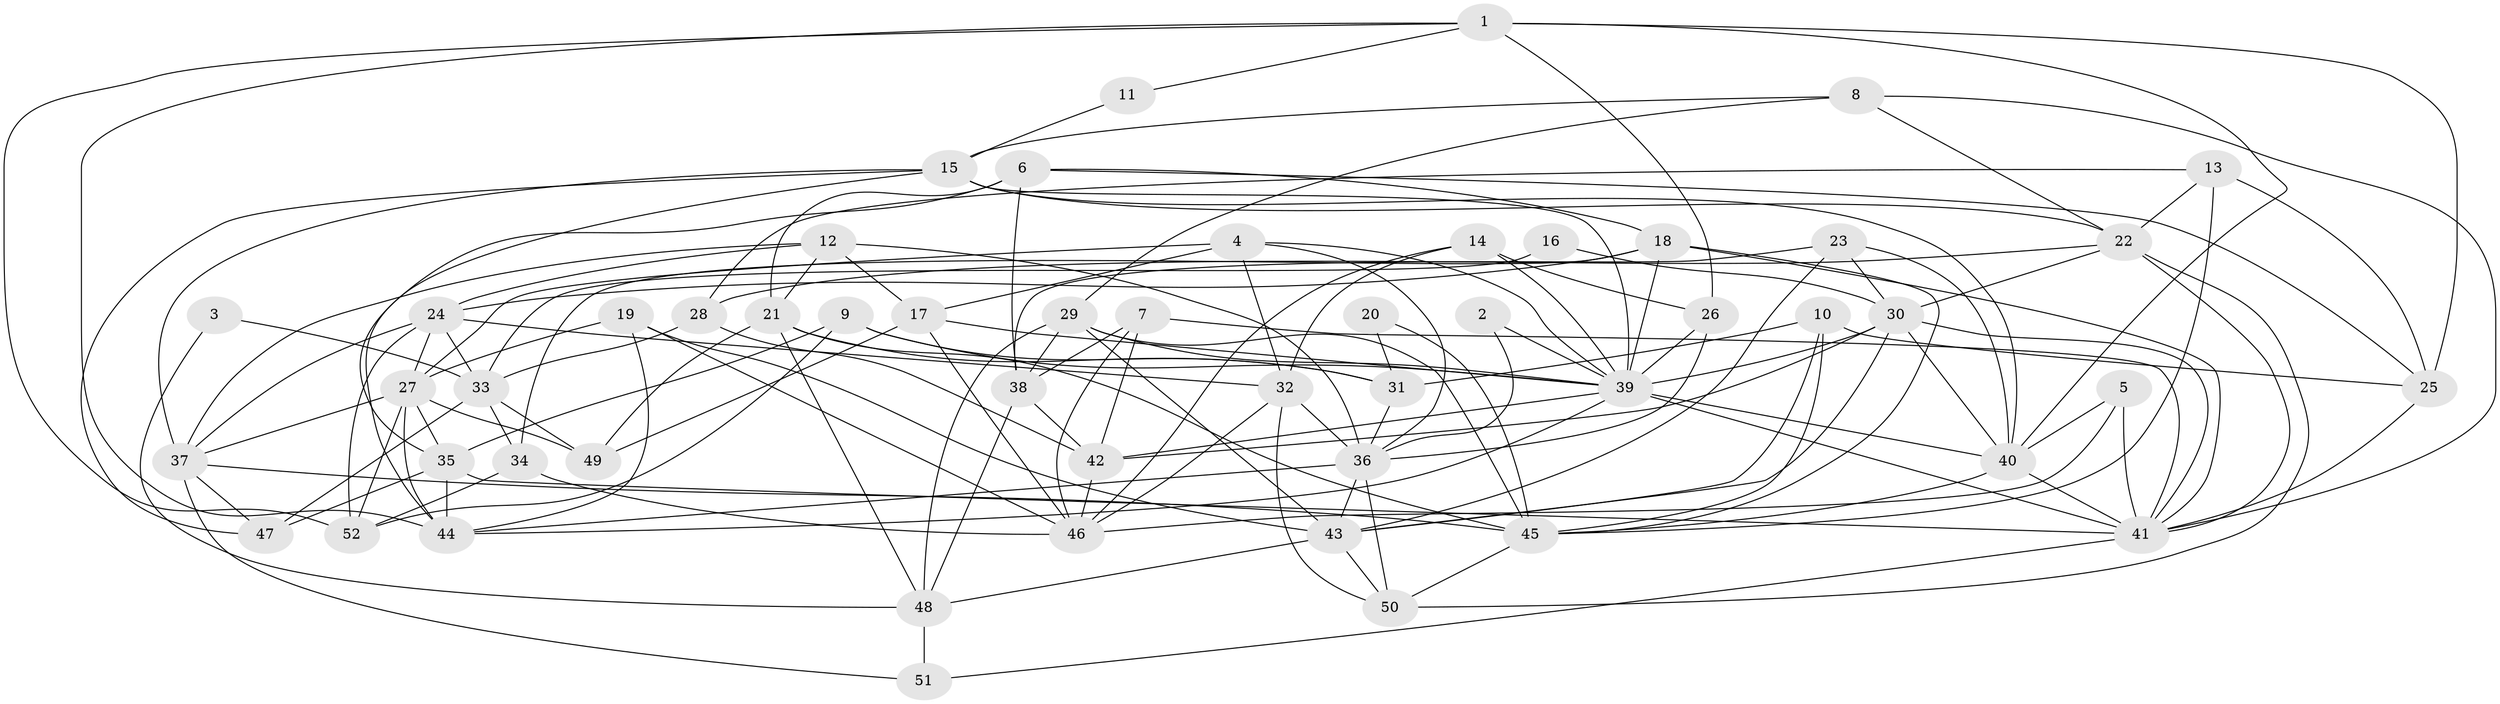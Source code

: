// original degree distribution, {6: 0.04854368932038835, 3: 0.2621359223300971, 4: 0.2621359223300971, 5: 0.21359223300970873, 2: 0.14563106796116504, 7: 0.04854368932038835, 8: 0.009708737864077669, 10: 0.009708737864077669}
// Generated by graph-tools (version 1.1) at 2025/46/03/06/25 01:46:56]
// undirected, 52 vertices, 144 edges
graph export_dot {
graph [start="1"]
  node [color=gray90,style=filled];
  1;
  2;
  3;
  4;
  5;
  6;
  7;
  8;
  9;
  10;
  11;
  12;
  13;
  14;
  15;
  16;
  17;
  18;
  19;
  20;
  21;
  22;
  23;
  24;
  25;
  26;
  27;
  28;
  29;
  30;
  31;
  32;
  33;
  34;
  35;
  36;
  37;
  38;
  39;
  40;
  41;
  42;
  43;
  44;
  45;
  46;
  47;
  48;
  49;
  50;
  51;
  52;
  1 -- 11 [weight=1.0];
  1 -- 25 [weight=1.0];
  1 -- 26 [weight=1.0];
  1 -- 40 [weight=1.0];
  1 -- 44 [weight=1.0];
  1 -- 52 [weight=1.0];
  2 -- 36 [weight=1.0];
  2 -- 39 [weight=1.0];
  3 -- 33 [weight=1.0];
  3 -- 48 [weight=1.0];
  4 -- 17 [weight=1.0];
  4 -- 27 [weight=1.0];
  4 -- 32 [weight=1.0];
  4 -- 36 [weight=1.0];
  4 -- 39 [weight=1.0];
  5 -- 40 [weight=1.0];
  5 -- 41 [weight=1.0];
  5 -- 46 [weight=1.0];
  6 -- 18 [weight=1.0];
  6 -- 21 [weight=1.0];
  6 -- 25 [weight=1.0];
  6 -- 38 [weight=2.0];
  6 -- 44 [weight=1.0];
  7 -- 38 [weight=1.0];
  7 -- 41 [weight=1.0];
  7 -- 42 [weight=1.0];
  7 -- 46 [weight=1.0];
  8 -- 15 [weight=1.0];
  8 -- 22 [weight=1.0];
  8 -- 29 [weight=1.0];
  8 -- 41 [weight=1.0];
  9 -- 31 [weight=1.0];
  9 -- 35 [weight=1.0];
  9 -- 39 [weight=2.0];
  9 -- 52 [weight=1.0];
  10 -- 25 [weight=1.0];
  10 -- 31 [weight=1.0];
  10 -- 43 [weight=1.0];
  10 -- 45 [weight=1.0];
  11 -- 15 [weight=1.0];
  12 -- 17 [weight=1.0];
  12 -- 21 [weight=1.0];
  12 -- 24 [weight=1.0];
  12 -- 36 [weight=1.0];
  12 -- 37 [weight=1.0];
  13 -- 22 [weight=1.0];
  13 -- 25 [weight=1.0];
  13 -- 28 [weight=1.0];
  13 -- 45 [weight=1.0];
  14 -- 26 [weight=1.0];
  14 -- 32 [weight=1.0];
  14 -- 39 [weight=2.0];
  14 -- 46 [weight=1.0];
  15 -- 22 [weight=1.0];
  15 -- 35 [weight=1.0];
  15 -- 37 [weight=1.0];
  15 -- 39 [weight=1.0];
  15 -- 40 [weight=1.0];
  15 -- 47 [weight=1.0];
  16 -- 30 [weight=1.0];
  16 -- 33 [weight=1.0];
  17 -- 39 [weight=1.0];
  17 -- 46 [weight=1.0];
  17 -- 49 [weight=1.0];
  18 -- 24 [weight=1.0];
  18 -- 34 [weight=1.0];
  18 -- 39 [weight=1.0];
  18 -- 41 [weight=1.0];
  18 -- 45 [weight=1.0];
  19 -- 27 [weight=1.0];
  19 -- 43 [weight=1.0];
  19 -- 44 [weight=1.0];
  19 -- 46 [weight=1.0];
  20 -- 31 [weight=1.0];
  20 -- 45 [weight=1.0];
  21 -- 31 [weight=1.0];
  21 -- 45 [weight=1.0];
  21 -- 48 [weight=1.0];
  21 -- 49 [weight=1.0];
  22 -- 28 [weight=1.0];
  22 -- 30 [weight=1.0];
  22 -- 41 [weight=1.0];
  22 -- 50 [weight=1.0];
  23 -- 30 [weight=1.0];
  23 -- 38 [weight=1.0];
  23 -- 40 [weight=1.0];
  23 -- 43 [weight=1.0];
  24 -- 27 [weight=1.0];
  24 -- 32 [weight=1.0];
  24 -- 33 [weight=1.0];
  24 -- 37 [weight=1.0];
  24 -- 52 [weight=1.0];
  25 -- 41 [weight=1.0];
  26 -- 36 [weight=1.0];
  26 -- 39 [weight=1.0];
  27 -- 35 [weight=2.0];
  27 -- 37 [weight=1.0];
  27 -- 44 [weight=1.0];
  27 -- 49 [weight=1.0];
  27 -- 52 [weight=1.0];
  28 -- 33 [weight=2.0];
  28 -- 42 [weight=1.0];
  29 -- 38 [weight=1.0];
  29 -- 39 [weight=1.0];
  29 -- 43 [weight=1.0];
  29 -- 45 [weight=1.0];
  29 -- 48 [weight=1.0];
  30 -- 39 [weight=1.0];
  30 -- 40 [weight=1.0];
  30 -- 41 [weight=1.0];
  30 -- 42 [weight=1.0];
  30 -- 43 [weight=1.0];
  31 -- 36 [weight=1.0];
  32 -- 36 [weight=1.0];
  32 -- 46 [weight=1.0];
  32 -- 50 [weight=1.0];
  33 -- 34 [weight=1.0];
  33 -- 47 [weight=1.0];
  33 -- 49 [weight=1.0];
  34 -- 46 [weight=1.0];
  34 -- 52 [weight=1.0];
  35 -- 41 [weight=1.0];
  35 -- 44 [weight=1.0];
  35 -- 47 [weight=1.0];
  36 -- 43 [weight=1.0];
  36 -- 44 [weight=1.0];
  36 -- 50 [weight=2.0];
  37 -- 45 [weight=1.0];
  37 -- 47 [weight=1.0];
  37 -- 51 [weight=1.0];
  38 -- 42 [weight=1.0];
  38 -- 48 [weight=1.0];
  39 -- 40 [weight=1.0];
  39 -- 41 [weight=1.0];
  39 -- 42 [weight=2.0];
  39 -- 44 [weight=1.0];
  40 -- 41 [weight=1.0];
  40 -- 45 [weight=1.0];
  41 -- 51 [weight=1.0];
  42 -- 46 [weight=1.0];
  43 -- 48 [weight=1.0];
  43 -- 50 [weight=1.0];
  45 -- 50 [weight=1.0];
  48 -- 51 [weight=2.0];
}
